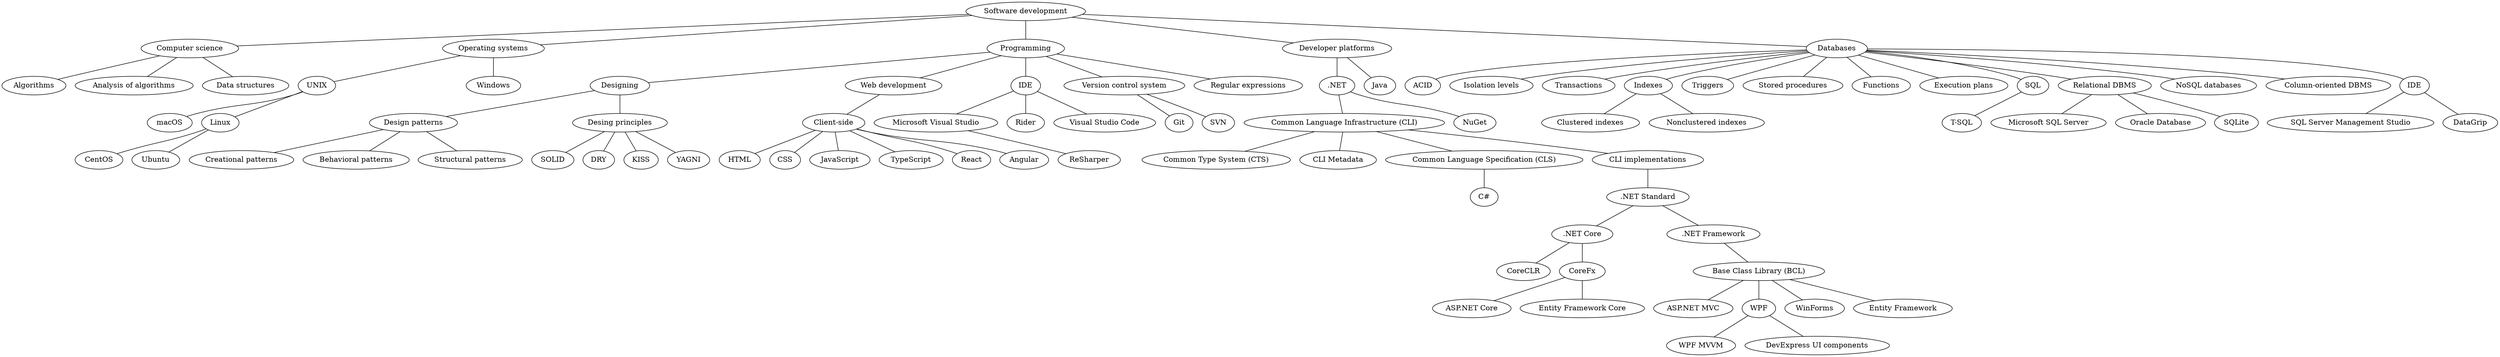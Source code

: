 graph expertise {

    software_development[label="Software development"]
    software_development -- computer_science
    software_development -- operating_systems

    software_development -- programming
    software_development -- developer_platforms
    software_development -- databases

    programming[label="Programming"]
    programming -- desinging
    programming -- web_development
    programming -- ide
    programming -- version_control_system
    programming -- regular_expressions

    computer_science[label="Computer science"]
    computer_science -- algorithms
    computer_science -- analysis_of_algorithms
    computer_science -- data_structures

    algorithms[label="Algorithms"]
    analysis_of_algorithms[label="Analysis of algorithms"]
    data_structures[label="Data structures"]

    operating_systems[label="Operating systems"]
    operating_systems -- unix
    operating_systems -- windows

    unix[label="UNIX"]
    unix -- macos
    unix -- linux

    macos[label="macOS"]
    linux[label="Linux"]
    linux -- centos
    linux -- ubuntu

    centos[label="CentOS"]
    ubuntu[label="Ubuntu"]

    windows[label="Windows"]

    dot_net[label=".NET"]
    dot_net -- common_language_infrastructure
    dot_net -- nuget
    
    nuget[label="NuGet"]

    common_language_infrastructure[label="Common Language Infrastructure (CLI)"]
    common_language_infrastructure -- common_type_system
    common_language_infrastructure -- cli_metadata
    common_language_infrastructure -- common_language_specification
    common_language_infrastructure -- cli_implementations

    common_type_system[label="Common Type System (CTS)"]
    cli_metadata[label="CLI Metadata"]
    common_language_specification[label="Common Language Specification (CLS)"]
    common_language_specification -- csharp

    csharp[label="C#"]

    cli_implementations[label="CLI implementations"]
    cli_implementations -- dot_net_standard

    dot_net_standard[label=".NET Standard"]
    dot_net_standard -- dot_net_core
    dot_net_standard -- dot_net_framework

    dot_net_core[label = ".NET Core"][label = ".NET Core"]
    dot_net_core -- core_crl
    dot_net_core -- corefx

    core_crl[label="CoreCLR"]
    corefx[label="CoreFx"]
    corefx -- asp_net_core
    corefx -- ef_core

    asp_net_core[label = "ASP.NET Core"]
    ef_core[label="Entity Framework Core"]

    dot_net_framework[label = ".NET Framework"]
    dot_net_framework -- base_class_library

    base_class_library[label="Base Class Library (BCL)"]

    base_class_library -- asp_net_mvc
    base_class_library -- wpf
    base_class_library -- winforms
    base_class_library -- entity_framework

    asp_net_mvc[label="ASP.NET MVC"]
    wpf[label="WPF"]
    wpf -- wpf_mvvm
    wpf -- devexpress_wpf

    wpf_mvvm[label="WPF MVVM"]
    devexpress_wpf[label="DevExpress UI components"]
    winforms[label="WinForms"]

    entity_framework[label="Entity Framework"]

    databases[label="Databases"]    
    databases -- acid
    databases -- isolation_levels
    databases -- transactions
    databases -- indexes
    databases -- triggers
    databases -- stored_procedures
    databases -- functions
    databases -- execution_plans
    databases -- sql
    databases -- relational_dbms
    databases -- nosql_databases
    databases -- column_oriented_dbms
    databases -- db_ide

    acid[label="ACID"]
    isolation_levels[label="Isolation levels"]
    transactions[label="Transactions"]
    triggers[label="Triggers"]
    indexes[label="Indexes"]
    indexes -- clustered_indexes
    indexes -- nonclustered_indexes

    clustered_indexes[label="Clustered indexes"]
    nonclustered_indexes[label="Nonclustered indexes"]

    stored_procedures[label="Stored procedures"]
    functions[label="Functions"]
    execution_plans[label="Execution plans"]
    
    sql[label="SQL"]
    sql -- t_sql
    t_sql[label="T-SQL"]

    relational_dbms[label="Relational DBMS"]
    relational_dbms -- sql_server
    relational_dbms -- oracle_database
    relational_dbms -- sqlite
   
    nosql_databases[label="NoSQL databases"]

    column_oriented_dbms[label="Column-oriented DBMS"]

    db_ide[label="IDE"]
    db_ide -- ssms
    db_ide -- datagrip

    ssms[label="SQL Server Management Studio"]
    datagrip[label="DataGrip"]

    sql_server[label="Microsoft SQL Server"]
    oracle_database[label="Oracle Database"]
    sqlite[label="SQLite"]

    desinging[label="Designing"]
    desinging -- desing_patterns
    desinging -- desing_principles

    desing_patterns[label="Design patterns"]
    desing_patterns -- creational_patterns
    desing_patterns -- behavioral_patterns
    desing_patterns -- structural_patterns

    creational_patterns[label="Creational patterns"]
    structural_patterns[label="Structural patterns"]
    behavioral_patterns[label="Behavioral patterns"]

    desing_principles[label="Desing principles"]
    desing_principles -- solid
    desing_principles -- dry
    desing_principles -- kiss
    desing_principles -- yagni
    
    solid[label="SOLID"]
    dry[label="DRY"]
    kiss[label="KISS"]
    yagni[label="YAGNI"]

      
    web_development[label="Web development"]
    web_development -- client_side
    
    client_side[label="Client-side"]
    client_side -- html
    client_side -- css
    client_side -- javascript
    client_side -- typescript
    client_side -- react;
    client_side -- angular;

    html[label="HTML"]
    css[label="CSS"]
    javascript[label="JavaScript"]
    typescript[label="TypeScript"]

    react[label="React"]
    angular[label="Angular"]

    developer_platforms[label="Developer platforms"]
    developer_platforms -- dot_net
    developer_platforms -- java



    java[label="Java"]

    ide[label="IDE"]
    ide -- visual_studio
    ide -- rider
    ide -- visual_studio_code

    visual_studio[label="Microsoft Visual Studio"]
    visual_studio -- resharper

    resharper[label="ReSharper"]

    rider[label="Rider"]
    visual_studio_code[label="Visual Studio Code"]

    version_control_system[label="Version control system"]
    version_control_system -- git
    version_control_system -- svn

    regular_expressions[label="Regular expressions"]

    git[label="Git"]
    svn[label="SVN"]

    
}